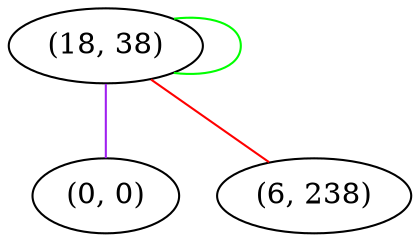 graph "" {
"(18, 38)";
"(0, 0)";
"(6, 238)";
"(18, 38)" -- "(18, 38)"  [color=green, key=0, weight=2];
"(18, 38)" -- "(0, 0)"  [color=purple, key=0, weight=4];
"(18, 38)" -- "(6, 238)"  [color=red, key=0, weight=1];
}
